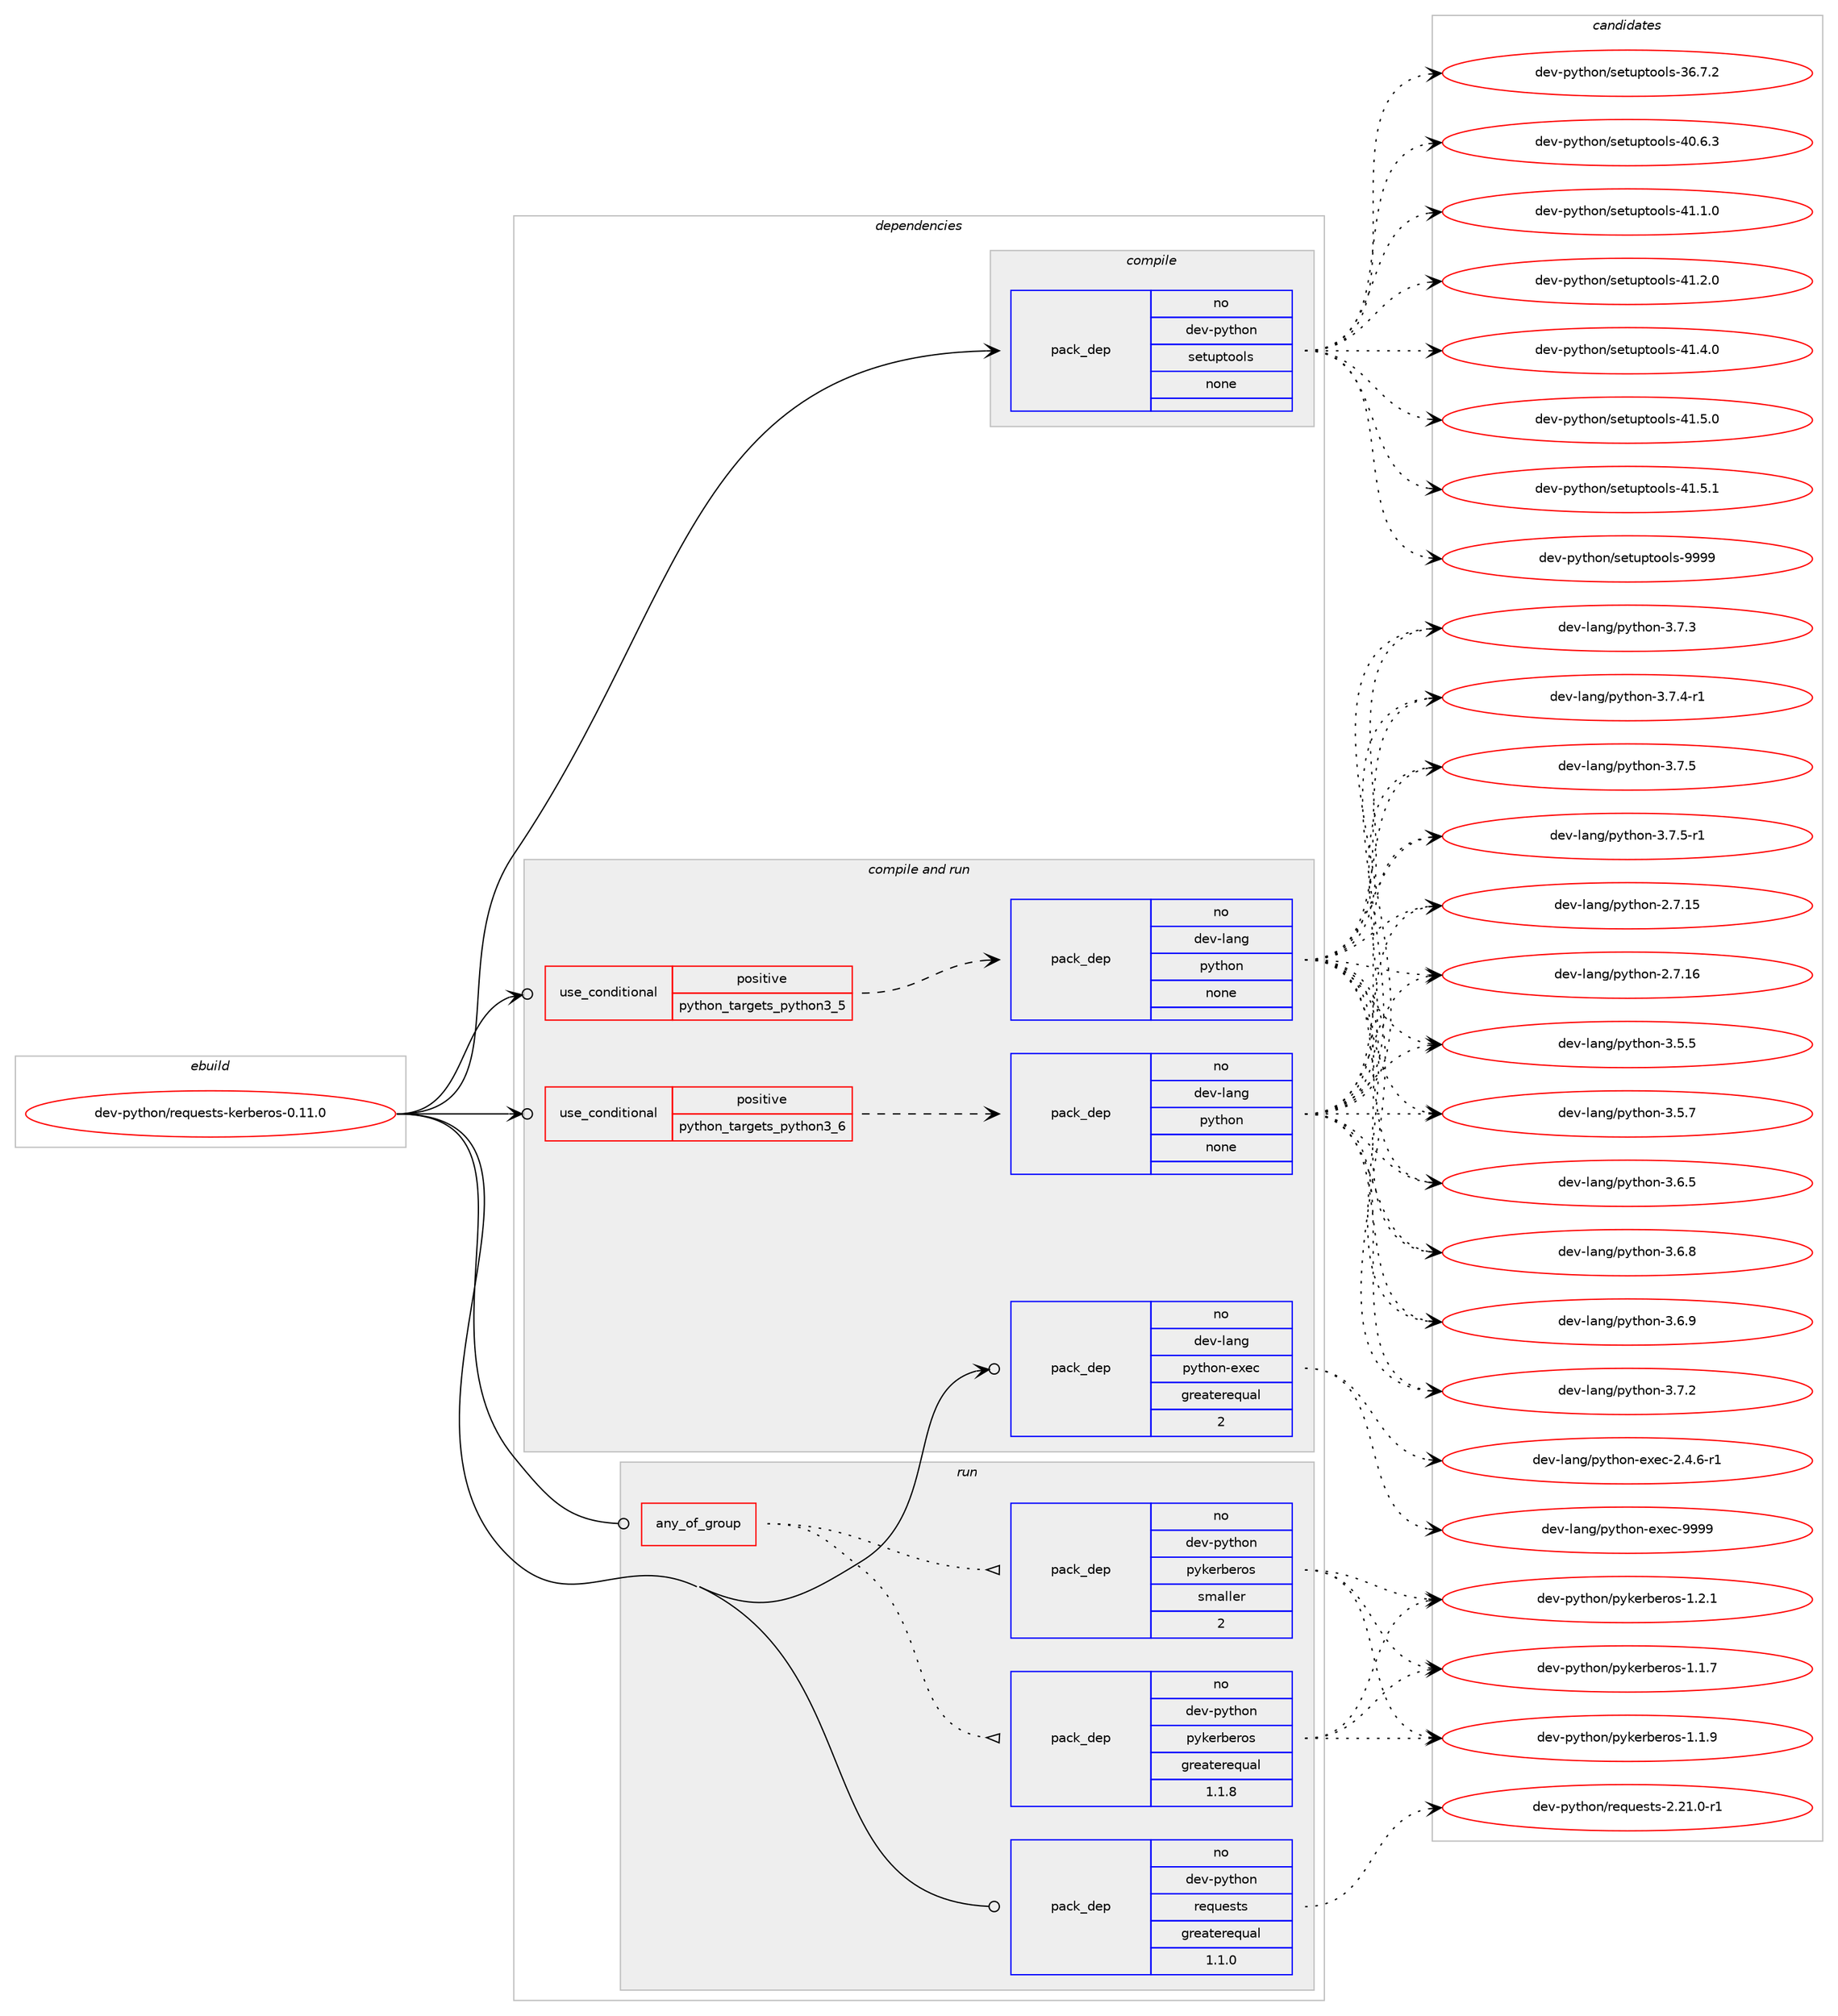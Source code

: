 digraph prolog {

# *************
# Graph options
# *************

newrank=true;
concentrate=true;
compound=true;
graph [rankdir=LR,fontname=Helvetica,fontsize=10,ranksep=1.5];#, ranksep=2.5, nodesep=0.2];
edge  [arrowhead=vee];
node  [fontname=Helvetica,fontsize=10];

# **********
# The ebuild
# **********

subgraph cluster_leftcol {
color=gray;
rank=same;
label=<<i>ebuild</i>>;
id [label="dev-python/requests-kerberos-0.11.0", color=red, width=4, href="../dev-python/requests-kerberos-0.11.0.svg"];
}

# ****************
# The dependencies
# ****************

subgraph cluster_midcol {
color=gray;
label=<<i>dependencies</i>>;
subgraph cluster_compile {
fillcolor="#eeeeee";
style=filled;
label=<<i>compile</i>>;
subgraph pack474604 {
dependency635091 [label=<<TABLE BORDER="0" CELLBORDER="1" CELLSPACING="0" CELLPADDING="4" WIDTH="220"><TR><TD ROWSPAN="6" CELLPADDING="30">pack_dep</TD></TR><TR><TD WIDTH="110">no</TD></TR><TR><TD>dev-python</TD></TR><TR><TD>setuptools</TD></TR><TR><TD>none</TD></TR><TR><TD></TD></TR></TABLE>>, shape=none, color=blue];
}
id:e -> dependency635091:w [weight=20,style="solid",arrowhead="vee"];
}
subgraph cluster_compileandrun {
fillcolor="#eeeeee";
style=filled;
label=<<i>compile and run</i>>;
subgraph cond148608 {
dependency635092 [label=<<TABLE BORDER="0" CELLBORDER="1" CELLSPACING="0" CELLPADDING="4"><TR><TD ROWSPAN="3" CELLPADDING="10">use_conditional</TD></TR><TR><TD>positive</TD></TR><TR><TD>python_targets_python3_5</TD></TR></TABLE>>, shape=none, color=red];
subgraph pack474605 {
dependency635093 [label=<<TABLE BORDER="0" CELLBORDER="1" CELLSPACING="0" CELLPADDING="4" WIDTH="220"><TR><TD ROWSPAN="6" CELLPADDING="30">pack_dep</TD></TR><TR><TD WIDTH="110">no</TD></TR><TR><TD>dev-lang</TD></TR><TR><TD>python</TD></TR><TR><TD>none</TD></TR><TR><TD></TD></TR></TABLE>>, shape=none, color=blue];
}
dependency635092:e -> dependency635093:w [weight=20,style="dashed",arrowhead="vee"];
}
id:e -> dependency635092:w [weight=20,style="solid",arrowhead="odotvee"];
subgraph cond148609 {
dependency635094 [label=<<TABLE BORDER="0" CELLBORDER="1" CELLSPACING="0" CELLPADDING="4"><TR><TD ROWSPAN="3" CELLPADDING="10">use_conditional</TD></TR><TR><TD>positive</TD></TR><TR><TD>python_targets_python3_6</TD></TR></TABLE>>, shape=none, color=red];
subgraph pack474606 {
dependency635095 [label=<<TABLE BORDER="0" CELLBORDER="1" CELLSPACING="0" CELLPADDING="4" WIDTH="220"><TR><TD ROWSPAN="6" CELLPADDING="30">pack_dep</TD></TR><TR><TD WIDTH="110">no</TD></TR><TR><TD>dev-lang</TD></TR><TR><TD>python</TD></TR><TR><TD>none</TD></TR><TR><TD></TD></TR></TABLE>>, shape=none, color=blue];
}
dependency635094:e -> dependency635095:w [weight=20,style="dashed",arrowhead="vee"];
}
id:e -> dependency635094:w [weight=20,style="solid",arrowhead="odotvee"];
subgraph pack474607 {
dependency635096 [label=<<TABLE BORDER="0" CELLBORDER="1" CELLSPACING="0" CELLPADDING="4" WIDTH="220"><TR><TD ROWSPAN="6" CELLPADDING="30">pack_dep</TD></TR><TR><TD WIDTH="110">no</TD></TR><TR><TD>dev-lang</TD></TR><TR><TD>python-exec</TD></TR><TR><TD>greaterequal</TD></TR><TR><TD>2</TD></TR></TABLE>>, shape=none, color=blue];
}
id:e -> dependency635096:w [weight=20,style="solid",arrowhead="odotvee"];
}
subgraph cluster_run {
fillcolor="#eeeeee";
style=filled;
label=<<i>run</i>>;
subgraph any11502 {
dependency635097 [label=<<TABLE BORDER="0" CELLBORDER="1" CELLSPACING="0" CELLPADDING="4"><TR><TD CELLPADDING="10">any_of_group</TD></TR></TABLE>>, shape=none, color=red];subgraph pack474608 {
dependency635098 [label=<<TABLE BORDER="0" CELLBORDER="1" CELLSPACING="0" CELLPADDING="4" WIDTH="220"><TR><TD ROWSPAN="6" CELLPADDING="30">pack_dep</TD></TR><TR><TD WIDTH="110">no</TD></TR><TR><TD>dev-python</TD></TR><TR><TD>pykerberos</TD></TR><TR><TD>greaterequal</TD></TR><TR><TD>1.1.8</TD></TR></TABLE>>, shape=none, color=blue];
}
dependency635097:e -> dependency635098:w [weight=20,style="dotted",arrowhead="oinv"];
subgraph pack474609 {
dependency635099 [label=<<TABLE BORDER="0" CELLBORDER="1" CELLSPACING="0" CELLPADDING="4" WIDTH="220"><TR><TD ROWSPAN="6" CELLPADDING="30">pack_dep</TD></TR><TR><TD WIDTH="110">no</TD></TR><TR><TD>dev-python</TD></TR><TR><TD>pykerberos</TD></TR><TR><TD>smaller</TD></TR><TR><TD>2</TD></TR></TABLE>>, shape=none, color=blue];
}
dependency635097:e -> dependency635099:w [weight=20,style="dotted",arrowhead="oinv"];
}
id:e -> dependency635097:w [weight=20,style="solid",arrowhead="odot"];
subgraph pack474610 {
dependency635100 [label=<<TABLE BORDER="0" CELLBORDER="1" CELLSPACING="0" CELLPADDING="4" WIDTH="220"><TR><TD ROWSPAN="6" CELLPADDING="30">pack_dep</TD></TR><TR><TD WIDTH="110">no</TD></TR><TR><TD>dev-python</TD></TR><TR><TD>requests</TD></TR><TR><TD>greaterequal</TD></TR><TR><TD>1.1.0</TD></TR></TABLE>>, shape=none, color=blue];
}
id:e -> dependency635100:w [weight=20,style="solid",arrowhead="odot"];
}
}

# **************
# The candidates
# **************

subgraph cluster_choices {
rank=same;
color=gray;
label=<<i>candidates</i>>;

subgraph choice474604 {
color=black;
nodesep=1;
choice100101118451121211161041111104711510111611711211611111110811545515446554650 [label="dev-python/setuptools-36.7.2", color=red, width=4,href="../dev-python/setuptools-36.7.2.svg"];
choice100101118451121211161041111104711510111611711211611111110811545524846544651 [label="dev-python/setuptools-40.6.3", color=red, width=4,href="../dev-python/setuptools-40.6.3.svg"];
choice100101118451121211161041111104711510111611711211611111110811545524946494648 [label="dev-python/setuptools-41.1.0", color=red, width=4,href="../dev-python/setuptools-41.1.0.svg"];
choice100101118451121211161041111104711510111611711211611111110811545524946504648 [label="dev-python/setuptools-41.2.0", color=red, width=4,href="../dev-python/setuptools-41.2.0.svg"];
choice100101118451121211161041111104711510111611711211611111110811545524946524648 [label="dev-python/setuptools-41.4.0", color=red, width=4,href="../dev-python/setuptools-41.4.0.svg"];
choice100101118451121211161041111104711510111611711211611111110811545524946534648 [label="dev-python/setuptools-41.5.0", color=red, width=4,href="../dev-python/setuptools-41.5.0.svg"];
choice100101118451121211161041111104711510111611711211611111110811545524946534649 [label="dev-python/setuptools-41.5.1", color=red, width=4,href="../dev-python/setuptools-41.5.1.svg"];
choice10010111845112121116104111110471151011161171121161111111081154557575757 [label="dev-python/setuptools-9999", color=red, width=4,href="../dev-python/setuptools-9999.svg"];
dependency635091:e -> choice100101118451121211161041111104711510111611711211611111110811545515446554650:w [style=dotted,weight="100"];
dependency635091:e -> choice100101118451121211161041111104711510111611711211611111110811545524846544651:w [style=dotted,weight="100"];
dependency635091:e -> choice100101118451121211161041111104711510111611711211611111110811545524946494648:w [style=dotted,weight="100"];
dependency635091:e -> choice100101118451121211161041111104711510111611711211611111110811545524946504648:w [style=dotted,weight="100"];
dependency635091:e -> choice100101118451121211161041111104711510111611711211611111110811545524946524648:w [style=dotted,weight="100"];
dependency635091:e -> choice100101118451121211161041111104711510111611711211611111110811545524946534648:w [style=dotted,weight="100"];
dependency635091:e -> choice100101118451121211161041111104711510111611711211611111110811545524946534649:w [style=dotted,weight="100"];
dependency635091:e -> choice10010111845112121116104111110471151011161171121161111111081154557575757:w [style=dotted,weight="100"];
}
subgraph choice474605 {
color=black;
nodesep=1;
choice10010111845108971101034711212111610411111045504655464953 [label="dev-lang/python-2.7.15", color=red, width=4,href="../dev-lang/python-2.7.15.svg"];
choice10010111845108971101034711212111610411111045504655464954 [label="dev-lang/python-2.7.16", color=red, width=4,href="../dev-lang/python-2.7.16.svg"];
choice100101118451089711010347112121116104111110455146534653 [label="dev-lang/python-3.5.5", color=red, width=4,href="../dev-lang/python-3.5.5.svg"];
choice100101118451089711010347112121116104111110455146534655 [label="dev-lang/python-3.5.7", color=red, width=4,href="../dev-lang/python-3.5.7.svg"];
choice100101118451089711010347112121116104111110455146544653 [label="dev-lang/python-3.6.5", color=red, width=4,href="../dev-lang/python-3.6.5.svg"];
choice100101118451089711010347112121116104111110455146544656 [label="dev-lang/python-3.6.8", color=red, width=4,href="../dev-lang/python-3.6.8.svg"];
choice100101118451089711010347112121116104111110455146544657 [label="dev-lang/python-3.6.9", color=red, width=4,href="../dev-lang/python-3.6.9.svg"];
choice100101118451089711010347112121116104111110455146554650 [label="dev-lang/python-3.7.2", color=red, width=4,href="../dev-lang/python-3.7.2.svg"];
choice100101118451089711010347112121116104111110455146554651 [label="dev-lang/python-3.7.3", color=red, width=4,href="../dev-lang/python-3.7.3.svg"];
choice1001011184510897110103471121211161041111104551465546524511449 [label="dev-lang/python-3.7.4-r1", color=red, width=4,href="../dev-lang/python-3.7.4-r1.svg"];
choice100101118451089711010347112121116104111110455146554653 [label="dev-lang/python-3.7.5", color=red, width=4,href="../dev-lang/python-3.7.5.svg"];
choice1001011184510897110103471121211161041111104551465546534511449 [label="dev-lang/python-3.7.5-r1", color=red, width=4,href="../dev-lang/python-3.7.5-r1.svg"];
dependency635093:e -> choice10010111845108971101034711212111610411111045504655464953:w [style=dotted,weight="100"];
dependency635093:e -> choice10010111845108971101034711212111610411111045504655464954:w [style=dotted,weight="100"];
dependency635093:e -> choice100101118451089711010347112121116104111110455146534653:w [style=dotted,weight="100"];
dependency635093:e -> choice100101118451089711010347112121116104111110455146534655:w [style=dotted,weight="100"];
dependency635093:e -> choice100101118451089711010347112121116104111110455146544653:w [style=dotted,weight="100"];
dependency635093:e -> choice100101118451089711010347112121116104111110455146544656:w [style=dotted,weight="100"];
dependency635093:e -> choice100101118451089711010347112121116104111110455146544657:w [style=dotted,weight="100"];
dependency635093:e -> choice100101118451089711010347112121116104111110455146554650:w [style=dotted,weight="100"];
dependency635093:e -> choice100101118451089711010347112121116104111110455146554651:w [style=dotted,weight="100"];
dependency635093:e -> choice1001011184510897110103471121211161041111104551465546524511449:w [style=dotted,weight="100"];
dependency635093:e -> choice100101118451089711010347112121116104111110455146554653:w [style=dotted,weight="100"];
dependency635093:e -> choice1001011184510897110103471121211161041111104551465546534511449:w [style=dotted,weight="100"];
}
subgraph choice474606 {
color=black;
nodesep=1;
choice10010111845108971101034711212111610411111045504655464953 [label="dev-lang/python-2.7.15", color=red, width=4,href="../dev-lang/python-2.7.15.svg"];
choice10010111845108971101034711212111610411111045504655464954 [label="dev-lang/python-2.7.16", color=red, width=4,href="../dev-lang/python-2.7.16.svg"];
choice100101118451089711010347112121116104111110455146534653 [label="dev-lang/python-3.5.5", color=red, width=4,href="../dev-lang/python-3.5.5.svg"];
choice100101118451089711010347112121116104111110455146534655 [label="dev-lang/python-3.5.7", color=red, width=4,href="../dev-lang/python-3.5.7.svg"];
choice100101118451089711010347112121116104111110455146544653 [label="dev-lang/python-3.6.5", color=red, width=4,href="../dev-lang/python-3.6.5.svg"];
choice100101118451089711010347112121116104111110455146544656 [label="dev-lang/python-3.6.8", color=red, width=4,href="../dev-lang/python-3.6.8.svg"];
choice100101118451089711010347112121116104111110455146544657 [label="dev-lang/python-3.6.9", color=red, width=4,href="../dev-lang/python-3.6.9.svg"];
choice100101118451089711010347112121116104111110455146554650 [label="dev-lang/python-3.7.2", color=red, width=4,href="../dev-lang/python-3.7.2.svg"];
choice100101118451089711010347112121116104111110455146554651 [label="dev-lang/python-3.7.3", color=red, width=4,href="../dev-lang/python-3.7.3.svg"];
choice1001011184510897110103471121211161041111104551465546524511449 [label="dev-lang/python-3.7.4-r1", color=red, width=4,href="../dev-lang/python-3.7.4-r1.svg"];
choice100101118451089711010347112121116104111110455146554653 [label="dev-lang/python-3.7.5", color=red, width=4,href="../dev-lang/python-3.7.5.svg"];
choice1001011184510897110103471121211161041111104551465546534511449 [label="dev-lang/python-3.7.5-r1", color=red, width=4,href="../dev-lang/python-3.7.5-r1.svg"];
dependency635095:e -> choice10010111845108971101034711212111610411111045504655464953:w [style=dotted,weight="100"];
dependency635095:e -> choice10010111845108971101034711212111610411111045504655464954:w [style=dotted,weight="100"];
dependency635095:e -> choice100101118451089711010347112121116104111110455146534653:w [style=dotted,weight="100"];
dependency635095:e -> choice100101118451089711010347112121116104111110455146534655:w [style=dotted,weight="100"];
dependency635095:e -> choice100101118451089711010347112121116104111110455146544653:w [style=dotted,weight="100"];
dependency635095:e -> choice100101118451089711010347112121116104111110455146544656:w [style=dotted,weight="100"];
dependency635095:e -> choice100101118451089711010347112121116104111110455146544657:w [style=dotted,weight="100"];
dependency635095:e -> choice100101118451089711010347112121116104111110455146554650:w [style=dotted,weight="100"];
dependency635095:e -> choice100101118451089711010347112121116104111110455146554651:w [style=dotted,weight="100"];
dependency635095:e -> choice1001011184510897110103471121211161041111104551465546524511449:w [style=dotted,weight="100"];
dependency635095:e -> choice100101118451089711010347112121116104111110455146554653:w [style=dotted,weight="100"];
dependency635095:e -> choice1001011184510897110103471121211161041111104551465546534511449:w [style=dotted,weight="100"];
}
subgraph choice474607 {
color=black;
nodesep=1;
choice10010111845108971101034711212111610411111045101120101994550465246544511449 [label="dev-lang/python-exec-2.4.6-r1", color=red, width=4,href="../dev-lang/python-exec-2.4.6-r1.svg"];
choice10010111845108971101034711212111610411111045101120101994557575757 [label="dev-lang/python-exec-9999", color=red, width=4,href="../dev-lang/python-exec-9999.svg"];
dependency635096:e -> choice10010111845108971101034711212111610411111045101120101994550465246544511449:w [style=dotted,weight="100"];
dependency635096:e -> choice10010111845108971101034711212111610411111045101120101994557575757:w [style=dotted,weight="100"];
}
subgraph choice474608 {
color=black;
nodesep=1;
choice100101118451121211161041111104711212110710111498101114111115454946494655 [label="dev-python/pykerberos-1.1.7", color=red, width=4,href="../dev-python/pykerberos-1.1.7.svg"];
choice100101118451121211161041111104711212110710111498101114111115454946494657 [label="dev-python/pykerberos-1.1.9", color=red, width=4,href="../dev-python/pykerberos-1.1.9.svg"];
choice100101118451121211161041111104711212110710111498101114111115454946504649 [label="dev-python/pykerberos-1.2.1", color=red, width=4,href="../dev-python/pykerberos-1.2.1.svg"];
dependency635098:e -> choice100101118451121211161041111104711212110710111498101114111115454946494655:w [style=dotted,weight="100"];
dependency635098:e -> choice100101118451121211161041111104711212110710111498101114111115454946494657:w [style=dotted,weight="100"];
dependency635098:e -> choice100101118451121211161041111104711212110710111498101114111115454946504649:w [style=dotted,weight="100"];
}
subgraph choice474609 {
color=black;
nodesep=1;
choice100101118451121211161041111104711212110710111498101114111115454946494655 [label="dev-python/pykerberos-1.1.7", color=red, width=4,href="../dev-python/pykerberos-1.1.7.svg"];
choice100101118451121211161041111104711212110710111498101114111115454946494657 [label="dev-python/pykerberos-1.1.9", color=red, width=4,href="../dev-python/pykerberos-1.1.9.svg"];
choice100101118451121211161041111104711212110710111498101114111115454946504649 [label="dev-python/pykerberos-1.2.1", color=red, width=4,href="../dev-python/pykerberos-1.2.1.svg"];
dependency635099:e -> choice100101118451121211161041111104711212110710111498101114111115454946494655:w [style=dotted,weight="100"];
dependency635099:e -> choice100101118451121211161041111104711212110710111498101114111115454946494657:w [style=dotted,weight="100"];
dependency635099:e -> choice100101118451121211161041111104711212110710111498101114111115454946504649:w [style=dotted,weight="100"];
}
subgraph choice474610 {
color=black;
nodesep=1;
choice1001011184511212111610411111047114101113117101115116115455046504946484511449 [label="dev-python/requests-2.21.0-r1", color=red, width=4,href="../dev-python/requests-2.21.0-r1.svg"];
dependency635100:e -> choice1001011184511212111610411111047114101113117101115116115455046504946484511449:w [style=dotted,weight="100"];
}
}

}
